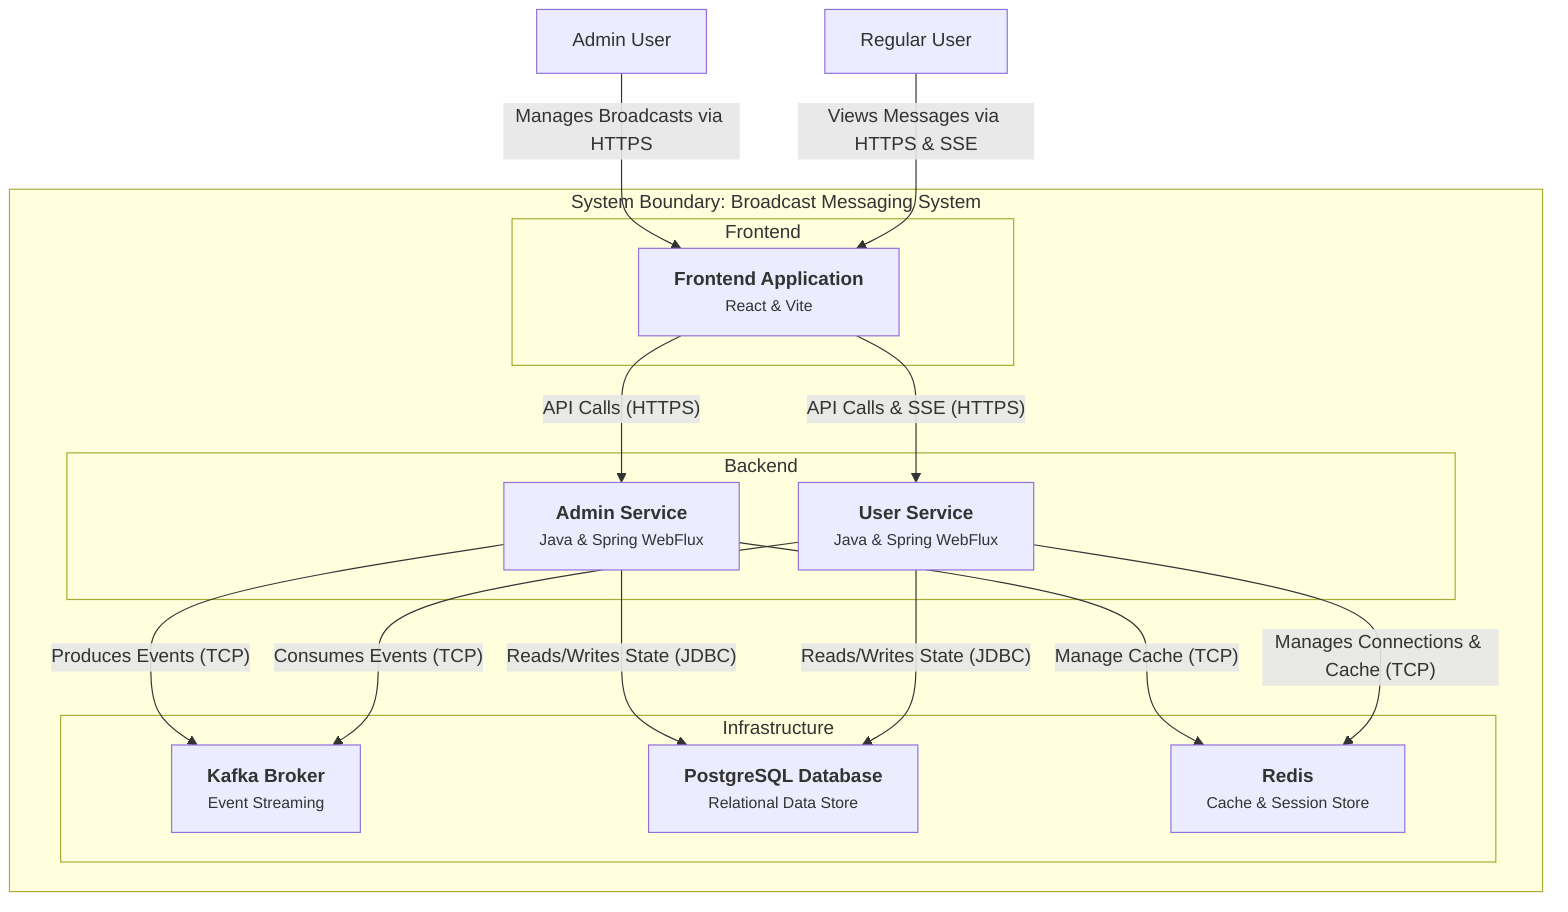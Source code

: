 graph TD
    subgraph "System Boundary: Broadcast Messaging System"
        direction LR

        subgraph "Frontend"
            WebApp["<div style='font-weight:bold'>Frontend Application</div><div style='font-size: smaller;'>React & Vite</div>"]
        end

        subgraph "Backend"
            AdminService["<div style='font-weight:bold'>Admin Service</div><div style='font-size: smaller;'>Java & Spring WebFlux</div>"]
            UserService["<div style='font-weight:bold'>User Service</div><div style='font-size: smaller;'>Java & Spring WebFlux</div>"]
        end

        subgraph "Infrastructure"
            Kafka["<div style='font-weight:bold'>Kafka Broker</div><div style='font-size: smaller;'>Event Streaming</div>"]
            Postgres["<div style='font-weight:bold'>PostgreSQL Database</div><div style='font-size: smaller;'>Relational Data Store</div>"]
            Redis["<div style='font-weight:bold'>Redis</div><div style='font-size: smaller;'>Cache & Session Store</div>"]
        end
    end

    AdminUser[Admin User]
    RegularUser[Regular User]

    AdminUser -- "Manages Broadcasts via HTTPS" --> WebApp
    RegularUser -- "Views Messages via HTTPS & SSE" --> WebApp

    WebApp -- "API Calls (HTTPS)" --> AdminService
    WebApp -- "API Calls & SSE (HTTPS)" --> UserService

    AdminService -- "Produces Events (TCP)" --> Kafka
    AdminService -- "Reads/Writes State (JDBC)" --> Postgres
    AdminService -- "Manage Cache (TCP)" --> Redis

    UserService -- "Consumes Events (TCP)" --> Kafka
    UserService -- "Reads/Writes State (JDBC)" --> Postgres
    UserService -- "Manages Connections & Cache (TCP)" --> Redis